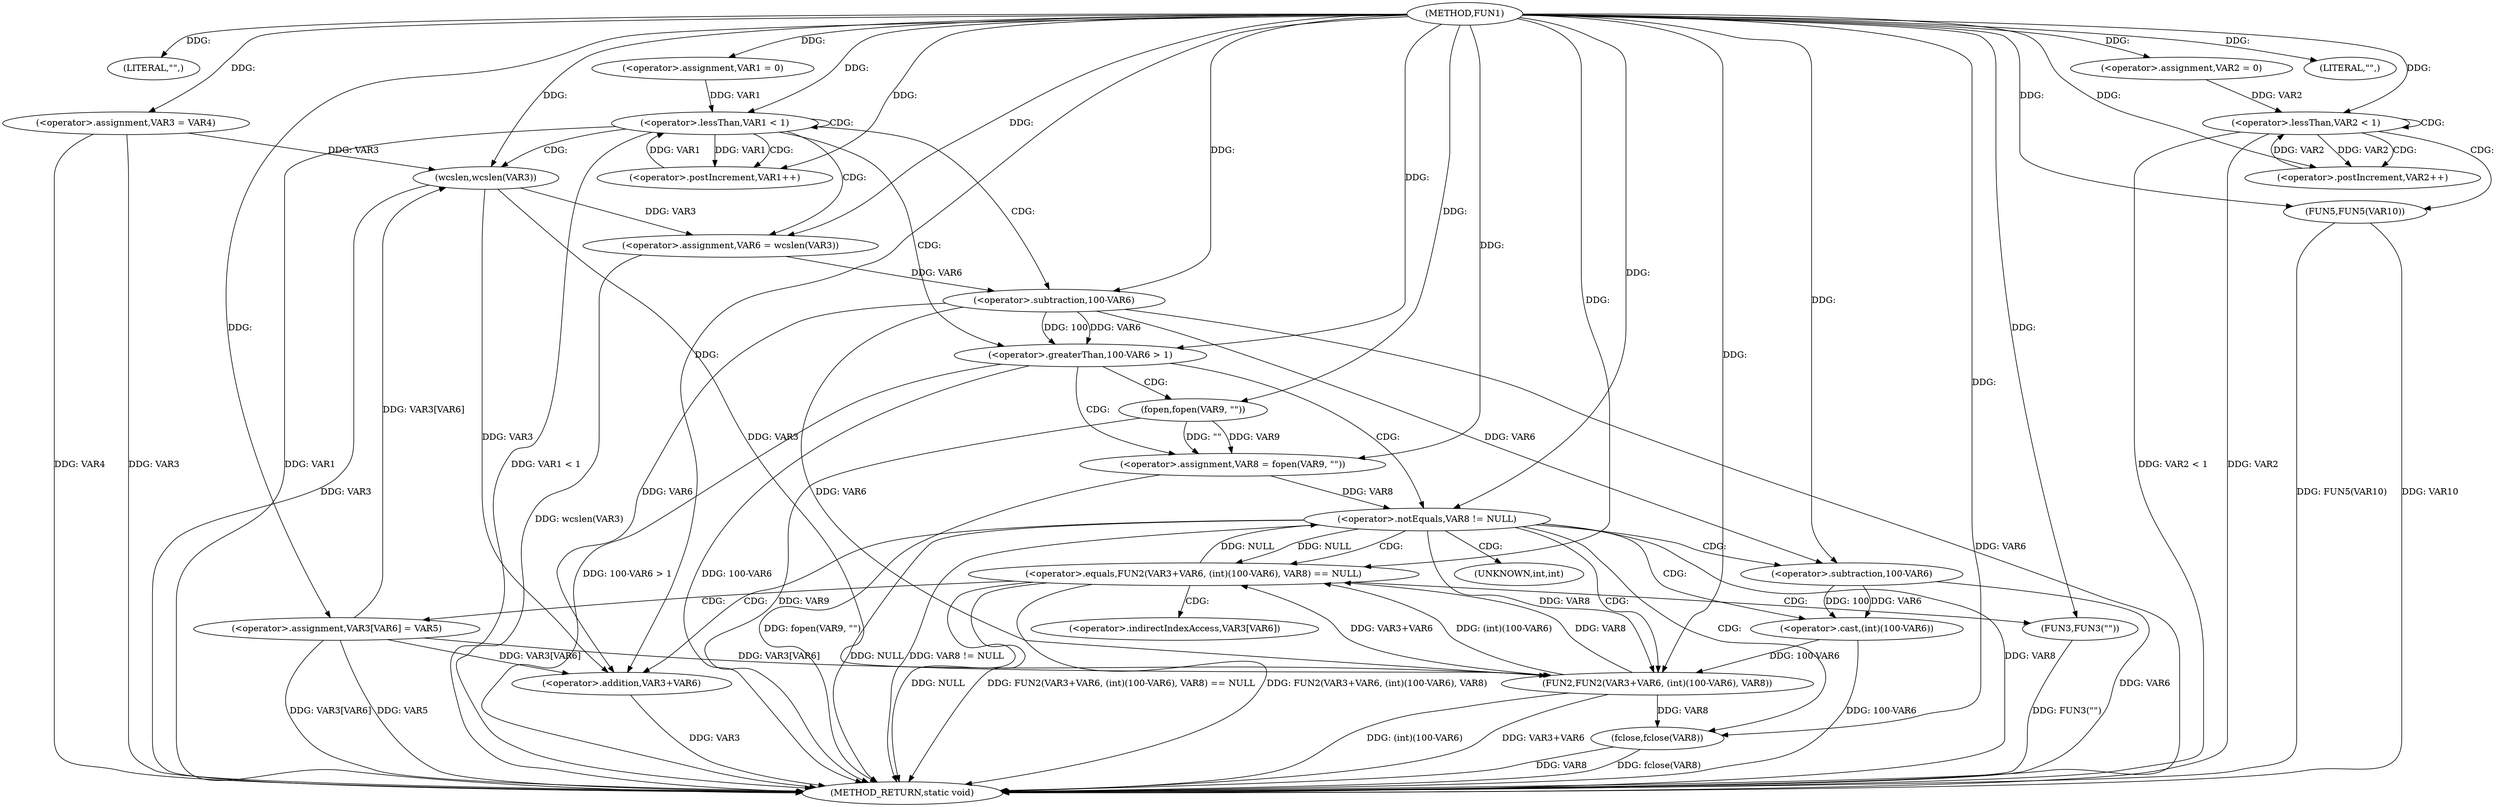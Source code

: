 digraph FUN1 {  
"1000100" [label = "(METHOD,FUN1)" ]
"1000180" [label = "(METHOD_RETURN,static void)" ]
"1000105" [label = "(LITERAL,\"\",)" ]
"1000106" [label = "(<operator>.assignment,VAR3 = VAR4)" ]
"1000110" [label = "(<operator>.assignment,VAR1 = 0)" ]
"1000113" [label = "(<operator>.lessThan,VAR1 < 1)" ]
"1000116" [label = "(<operator>.postIncrement,VAR1++)" ]
"1000121" [label = "(<operator>.assignment,VAR6 = wcslen(VAR3))" ]
"1000123" [label = "(wcslen,wcslen(VAR3))" ]
"1000127" [label = "(<operator>.greaterThan,100-VAR6 > 1)" ]
"1000128" [label = "(<operator>.subtraction,100-VAR6)" ]
"1000133" [label = "(<operator>.assignment,VAR8 = fopen(VAR9, \"\"))" ]
"1000135" [label = "(fopen,fopen(VAR9, \"\"))" ]
"1000139" [label = "(<operator>.notEquals,VAR8 != NULL)" ]
"1000144" [label = "(<operator>.equals,FUN2(VAR3+VAR6, (int)(100-VAR6), VAR8) == NULL)" ]
"1000145" [label = "(FUN2,FUN2(VAR3+VAR6, (int)(100-VAR6), VAR8))" ]
"1000146" [label = "(<operator>.addition,VAR3+VAR6)" ]
"1000149" [label = "(<operator>.cast,(int)(100-VAR6))" ]
"1000151" [label = "(<operator>.subtraction,100-VAR6)" ]
"1000157" [label = "(FUN3,FUN3(\"\"))" ]
"1000159" [label = "(<operator>.assignment,VAR3[VAR6] = VAR5)" ]
"1000164" [label = "(fclose,fclose(VAR8))" ]
"1000167" [label = "(<operator>.assignment,VAR2 = 0)" ]
"1000170" [label = "(<operator>.lessThan,VAR2 < 1)" ]
"1000173" [label = "(<operator>.postIncrement,VAR2++)" ]
"1000177" [label = "(LITERAL,\"\",)" ]
"1000178" [label = "(FUN5,FUN5(VAR10))" ]
"1000150" [label = "(UNKNOWN,int,int)" ]
"1000160" [label = "(<operator>.indirectIndexAccess,VAR3[VAR6])" ]
  "1000106" -> "1000180"  [ label = "DDG: VAR4"] 
  "1000157" -> "1000180"  [ label = "DDG: FUN3(\"\")"] 
  "1000178" -> "1000180"  [ label = "DDG: VAR10"] 
  "1000139" -> "1000180"  [ label = "DDG: VAR8"] 
  "1000145" -> "1000180"  [ label = "DDG: (int)(100-VAR6)"] 
  "1000170" -> "1000180"  [ label = "DDG: VAR2 < 1"] 
  "1000127" -> "1000180"  [ label = "DDG: 100-VAR6"] 
  "1000178" -> "1000180"  [ label = "DDG: FUN5(VAR10)"] 
  "1000128" -> "1000180"  [ label = "DDG: VAR6"] 
  "1000164" -> "1000180"  [ label = "DDG: fclose(VAR8)"] 
  "1000106" -> "1000180"  [ label = "DDG: VAR3"] 
  "1000149" -> "1000180"  [ label = "DDG: 100-VAR6"] 
  "1000113" -> "1000180"  [ label = "DDG: VAR1"] 
  "1000159" -> "1000180"  [ label = "DDG: VAR3[VAR6]"] 
  "1000121" -> "1000180"  [ label = "DDG: wcslen(VAR3)"] 
  "1000139" -> "1000180"  [ label = "DDG: NULL"] 
  "1000139" -> "1000180"  [ label = "DDG: VAR8 != NULL"] 
  "1000144" -> "1000180"  [ label = "DDG: NULL"] 
  "1000144" -> "1000180"  [ label = "DDG: FUN2(VAR3+VAR6, (int)(100-VAR6), VAR8) == NULL"] 
  "1000127" -> "1000180"  [ label = "DDG: 100-VAR6 > 1"] 
  "1000151" -> "1000180"  [ label = "DDG: VAR6"] 
  "1000133" -> "1000180"  [ label = "DDG: fopen(VAR9, \"\")"] 
  "1000113" -> "1000180"  [ label = "DDG: VAR1 < 1"] 
  "1000135" -> "1000180"  [ label = "DDG: VAR9"] 
  "1000144" -> "1000180"  [ label = "DDG: FUN2(VAR3+VAR6, (int)(100-VAR6), VAR8)"] 
  "1000170" -> "1000180"  [ label = "DDG: VAR2"] 
  "1000159" -> "1000180"  [ label = "DDG: VAR5"] 
  "1000145" -> "1000180"  [ label = "DDG: VAR3+VAR6"] 
  "1000146" -> "1000180"  [ label = "DDG: VAR3"] 
  "1000123" -> "1000180"  [ label = "DDG: VAR3"] 
  "1000164" -> "1000180"  [ label = "DDG: VAR8"] 
  "1000100" -> "1000105"  [ label = "DDG: "] 
  "1000100" -> "1000106"  [ label = "DDG: "] 
  "1000100" -> "1000110"  [ label = "DDG: "] 
  "1000116" -> "1000113"  [ label = "DDG: VAR1"] 
  "1000110" -> "1000113"  [ label = "DDG: VAR1"] 
  "1000100" -> "1000113"  [ label = "DDG: "] 
  "1000113" -> "1000116"  [ label = "DDG: VAR1"] 
  "1000100" -> "1000116"  [ label = "DDG: "] 
  "1000123" -> "1000121"  [ label = "DDG: VAR3"] 
  "1000100" -> "1000121"  [ label = "DDG: "] 
  "1000106" -> "1000123"  [ label = "DDG: VAR3"] 
  "1000159" -> "1000123"  [ label = "DDG: VAR3[VAR6]"] 
  "1000100" -> "1000123"  [ label = "DDG: "] 
  "1000128" -> "1000127"  [ label = "DDG: 100"] 
  "1000128" -> "1000127"  [ label = "DDG: VAR6"] 
  "1000100" -> "1000128"  [ label = "DDG: "] 
  "1000121" -> "1000128"  [ label = "DDG: VAR6"] 
  "1000100" -> "1000127"  [ label = "DDG: "] 
  "1000135" -> "1000133"  [ label = "DDG: VAR9"] 
  "1000135" -> "1000133"  [ label = "DDG: \"\""] 
  "1000100" -> "1000133"  [ label = "DDG: "] 
  "1000100" -> "1000135"  [ label = "DDG: "] 
  "1000133" -> "1000139"  [ label = "DDG: VAR8"] 
  "1000100" -> "1000139"  [ label = "DDG: "] 
  "1000144" -> "1000139"  [ label = "DDG: NULL"] 
  "1000145" -> "1000144"  [ label = "DDG: VAR3+VAR6"] 
  "1000145" -> "1000144"  [ label = "DDG: (int)(100-VAR6)"] 
  "1000145" -> "1000144"  [ label = "DDG: VAR8"] 
  "1000159" -> "1000145"  [ label = "DDG: VAR3[VAR6]"] 
  "1000123" -> "1000145"  [ label = "DDG: VAR3"] 
  "1000100" -> "1000145"  [ label = "DDG: "] 
  "1000128" -> "1000145"  [ label = "DDG: VAR6"] 
  "1000159" -> "1000146"  [ label = "DDG: VAR3[VAR6]"] 
  "1000123" -> "1000146"  [ label = "DDG: VAR3"] 
  "1000100" -> "1000146"  [ label = "DDG: "] 
  "1000128" -> "1000146"  [ label = "DDG: VAR6"] 
  "1000149" -> "1000145"  [ label = "DDG: 100-VAR6"] 
  "1000151" -> "1000149"  [ label = "DDG: 100"] 
  "1000151" -> "1000149"  [ label = "DDG: VAR6"] 
  "1000100" -> "1000151"  [ label = "DDG: "] 
  "1000128" -> "1000151"  [ label = "DDG: VAR6"] 
  "1000139" -> "1000145"  [ label = "DDG: VAR8"] 
  "1000139" -> "1000144"  [ label = "DDG: NULL"] 
  "1000100" -> "1000144"  [ label = "DDG: "] 
  "1000100" -> "1000157"  [ label = "DDG: "] 
  "1000100" -> "1000159"  [ label = "DDG: "] 
  "1000145" -> "1000164"  [ label = "DDG: VAR8"] 
  "1000100" -> "1000164"  [ label = "DDG: "] 
  "1000100" -> "1000167"  [ label = "DDG: "] 
  "1000167" -> "1000170"  [ label = "DDG: VAR2"] 
  "1000173" -> "1000170"  [ label = "DDG: VAR2"] 
  "1000100" -> "1000170"  [ label = "DDG: "] 
  "1000170" -> "1000173"  [ label = "DDG: VAR2"] 
  "1000100" -> "1000173"  [ label = "DDG: "] 
  "1000100" -> "1000177"  [ label = "DDG: "] 
  "1000100" -> "1000178"  [ label = "DDG: "] 
  "1000113" -> "1000127"  [ label = "CDG: "] 
  "1000113" -> "1000128"  [ label = "CDG: "] 
  "1000113" -> "1000121"  [ label = "CDG: "] 
  "1000113" -> "1000116"  [ label = "CDG: "] 
  "1000113" -> "1000113"  [ label = "CDG: "] 
  "1000113" -> "1000123"  [ label = "CDG: "] 
  "1000127" -> "1000139"  [ label = "CDG: "] 
  "1000127" -> "1000135"  [ label = "CDG: "] 
  "1000127" -> "1000133"  [ label = "CDG: "] 
  "1000139" -> "1000164"  [ label = "CDG: "] 
  "1000139" -> "1000150"  [ label = "CDG: "] 
  "1000139" -> "1000144"  [ label = "CDG: "] 
  "1000139" -> "1000149"  [ label = "CDG: "] 
  "1000139" -> "1000151"  [ label = "CDG: "] 
  "1000139" -> "1000145"  [ label = "CDG: "] 
  "1000139" -> "1000146"  [ label = "CDG: "] 
  "1000144" -> "1000157"  [ label = "CDG: "] 
  "1000144" -> "1000159"  [ label = "CDG: "] 
  "1000144" -> "1000160"  [ label = "CDG: "] 
  "1000170" -> "1000178"  [ label = "CDG: "] 
  "1000170" -> "1000173"  [ label = "CDG: "] 
  "1000170" -> "1000170"  [ label = "CDG: "] 
}
